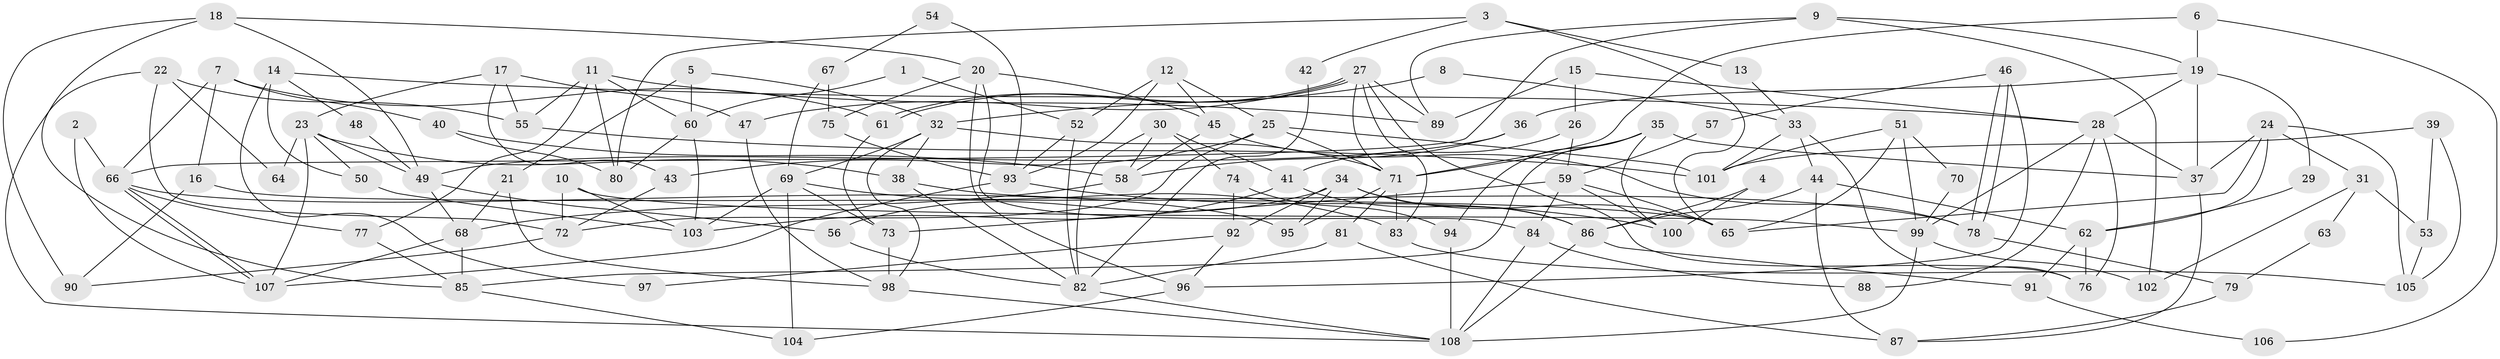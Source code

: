// Generated by graph-tools (version 1.1) at 2025/49/03/09/25 04:49:02]
// undirected, 108 vertices, 216 edges
graph export_dot {
graph [start="1"]
  node [color=gray90,style=filled];
  1;
  2;
  3;
  4;
  5;
  6;
  7;
  8;
  9;
  10;
  11;
  12;
  13;
  14;
  15;
  16;
  17;
  18;
  19;
  20;
  21;
  22;
  23;
  24;
  25;
  26;
  27;
  28;
  29;
  30;
  31;
  32;
  33;
  34;
  35;
  36;
  37;
  38;
  39;
  40;
  41;
  42;
  43;
  44;
  45;
  46;
  47;
  48;
  49;
  50;
  51;
  52;
  53;
  54;
  55;
  56;
  57;
  58;
  59;
  60;
  61;
  62;
  63;
  64;
  65;
  66;
  67;
  68;
  69;
  70;
  71;
  72;
  73;
  74;
  75;
  76;
  77;
  78;
  79;
  80;
  81;
  82;
  83;
  84;
  85;
  86;
  87;
  88;
  89;
  90;
  91;
  92;
  93;
  94;
  95;
  96;
  97;
  98;
  99;
  100;
  101;
  102;
  103;
  104;
  105;
  106;
  107;
  108;
  1 -- 60;
  1 -- 52;
  2 -- 107;
  2 -- 66;
  3 -- 65;
  3 -- 80;
  3 -- 13;
  3 -- 42;
  4 -- 86;
  4 -- 100;
  5 -- 32;
  5 -- 21;
  5 -- 60;
  6 -- 71;
  6 -- 19;
  6 -- 106;
  7 -- 40;
  7 -- 66;
  7 -- 16;
  7 -- 61;
  8 -- 32;
  8 -- 33;
  9 -- 66;
  9 -- 89;
  9 -- 19;
  9 -- 102;
  10 -- 99;
  10 -- 103;
  10 -- 72;
  11 -- 55;
  11 -- 60;
  11 -- 77;
  11 -- 80;
  11 -- 89;
  12 -- 45;
  12 -- 25;
  12 -- 52;
  12 -- 93;
  13 -- 33;
  14 -- 28;
  14 -- 50;
  14 -- 48;
  14 -- 97;
  15 -- 89;
  15 -- 26;
  15 -- 28;
  16 -- 90;
  16 -- 65;
  17 -- 47;
  17 -- 55;
  17 -- 23;
  17 -- 43;
  18 -- 20;
  18 -- 49;
  18 -- 85;
  18 -- 90;
  19 -- 28;
  19 -- 29;
  19 -- 36;
  19 -- 37;
  20 -- 84;
  20 -- 45;
  20 -- 75;
  20 -- 96;
  21 -- 68;
  21 -- 98;
  22 -- 72;
  22 -- 108;
  22 -- 55;
  22 -- 64;
  23 -- 107;
  23 -- 38;
  23 -- 49;
  23 -- 50;
  23 -- 64;
  24 -- 31;
  24 -- 37;
  24 -- 62;
  24 -- 65;
  24 -- 105;
  25 -- 72;
  25 -- 71;
  25 -- 43;
  25 -- 101;
  26 -- 41;
  26 -- 59;
  27 -- 76;
  27 -- 61;
  27 -- 61;
  27 -- 47;
  27 -- 71;
  27 -- 83;
  27 -- 89;
  28 -- 37;
  28 -- 76;
  28 -- 88;
  28 -- 99;
  29 -- 62;
  30 -- 82;
  30 -- 58;
  30 -- 41;
  30 -- 74;
  31 -- 102;
  31 -- 53;
  31 -- 63;
  32 -- 71;
  32 -- 38;
  32 -- 69;
  32 -- 98;
  33 -- 101;
  33 -- 76;
  33 -- 44;
  34 -- 65;
  34 -- 95;
  34 -- 56;
  34 -- 86;
  34 -- 92;
  35 -- 71;
  35 -- 85;
  35 -- 37;
  35 -- 94;
  35 -- 100;
  36 -- 49;
  36 -- 58;
  37 -- 87;
  38 -- 82;
  38 -- 78;
  39 -- 101;
  39 -- 105;
  39 -- 53;
  40 -- 80;
  40 -- 58;
  41 -- 86;
  41 -- 103;
  42 -- 82;
  43 -- 72;
  44 -- 87;
  44 -- 62;
  44 -- 86;
  45 -- 58;
  45 -- 78;
  46 -- 96;
  46 -- 78;
  46 -- 78;
  46 -- 57;
  47 -- 98;
  48 -- 49;
  49 -- 68;
  49 -- 56;
  50 -- 103;
  51 -- 99;
  51 -- 65;
  51 -- 70;
  51 -- 101;
  52 -- 82;
  52 -- 93;
  53 -- 105;
  54 -- 67;
  54 -- 93;
  55 -- 101;
  56 -- 82;
  57 -- 59;
  58 -- 68;
  59 -- 65;
  59 -- 100;
  59 -- 73;
  59 -- 84;
  60 -- 103;
  60 -- 80;
  61 -- 73;
  62 -- 76;
  62 -- 91;
  63 -- 79;
  66 -- 107;
  66 -- 107;
  66 -- 77;
  66 -- 95;
  67 -- 75;
  67 -- 69;
  68 -- 107;
  68 -- 85;
  69 -- 73;
  69 -- 83;
  69 -- 103;
  69 -- 104;
  70 -- 99;
  71 -- 83;
  71 -- 81;
  71 -- 95;
  72 -- 90;
  73 -- 98;
  74 -- 94;
  74 -- 92;
  75 -- 93;
  77 -- 85;
  78 -- 79;
  79 -- 87;
  81 -- 82;
  81 -- 87;
  82 -- 108;
  83 -- 105;
  84 -- 108;
  84 -- 88;
  85 -- 104;
  86 -- 91;
  86 -- 108;
  91 -- 106;
  92 -- 96;
  92 -- 97;
  93 -- 100;
  93 -- 107;
  94 -- 108;
  96 -- 104;
  98 -- 108;
  99 -- 108;
  99 -- 102;
}
